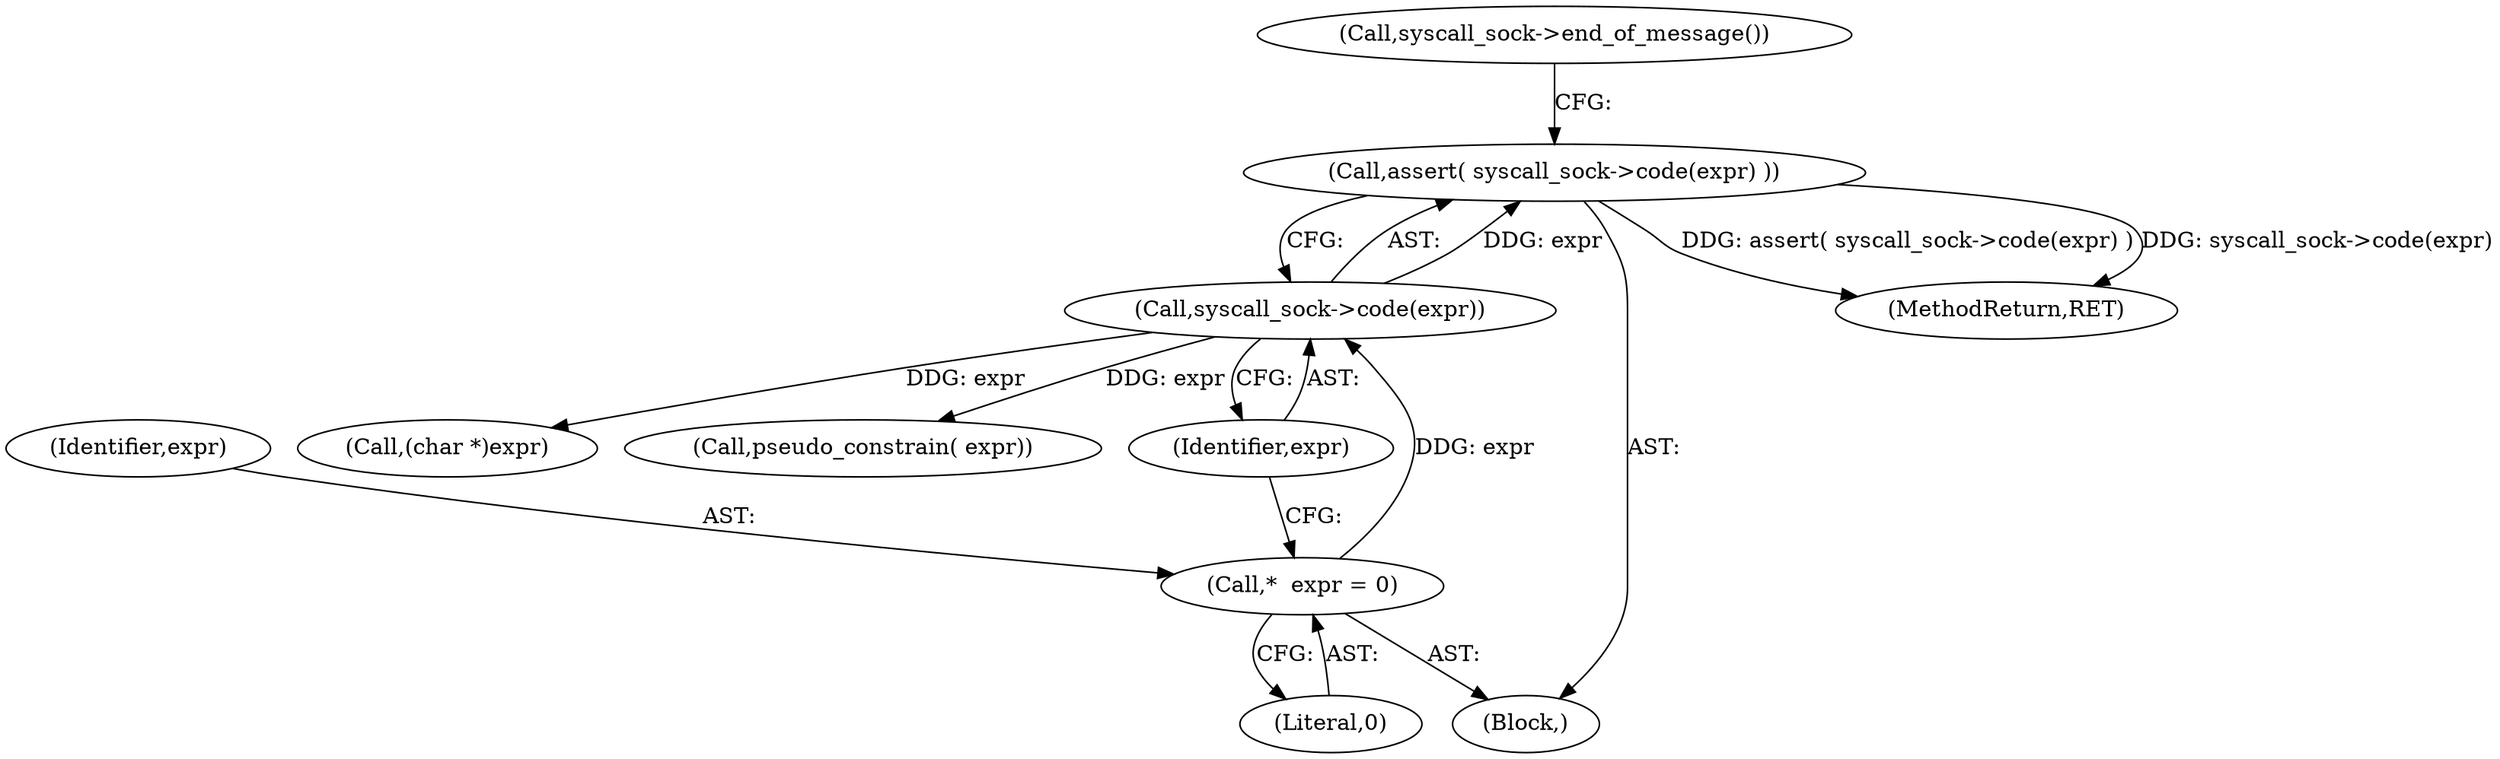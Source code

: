 digraph "0_htcondor_5e5571d1a431eb3c61977b6dd6ec90186ef79867_4@API" {
"1001851" [label="(Call,assert( syscall_sock->code(expr) ))"];
"1001852" [label="(Call,syscall_sock->code(expr))"];
"1001848" [label="(Call,*  expr = 0)"];
"1001850" [label="(Literal,0)"];
"1001855" [label="(Call,syscall_sock->end_of_message())"];
"1001852" [label="(Call,syscall_sock->code(expr))"];
"1001905" [label="(Call,(char *)expr)"];
"1001867" [label="(Call,pseudo_constrain( expr))"];
"1001851" [label="(Call,assert( syscall_sock->code(expr) ))"];
"1001846" [label="(Block,)"];
"1001849" [label="(Identifier,expr)"];
"1001853" [label="(Identifier,expr)"];
"1001848" [label="(Call,*  expr = 0)"];
"1002472" [label="(MethodReturn,RET)"];
"1001851" -> "1001846"  [label="AST: "];
"1001851" -> "1001852"  [label="CFG: "];
"1001852" -> "1001851"  [label="AST: "];
"1001855" -> "1001851"  [label="CFG: "];
"1001851" -> "1002472"  [label="DDG: assert( syscall_sock->code(expr) )"];
"1001851" -> "1002472"  [label="DDG: syscall_sock->code(expr)"];
"1001852" -> "1001851"  [label="DDG: expr"];
"1001852" -> "1001853"  [label="CFG: "];
"1001853" -> "1001852"  [label="AST: "];
"1001848" -> "1001852"  [label="DDG: expr"];
"1001852" -> "1001867"  [label="DDG: expr"];
"1001852" -> "1001905"  [label="DDG: expr"];
"1001848" -> "1001846"  [label="AST: "];
"1001848" -> "1001850"  [label="CFG: "];
"1001849" -> "1001848"  [label="AST: "];
"1001850" -> "1001848"  [label="AST: "];
"1001853" -> "1001848"  [label="CFG: "];
}
